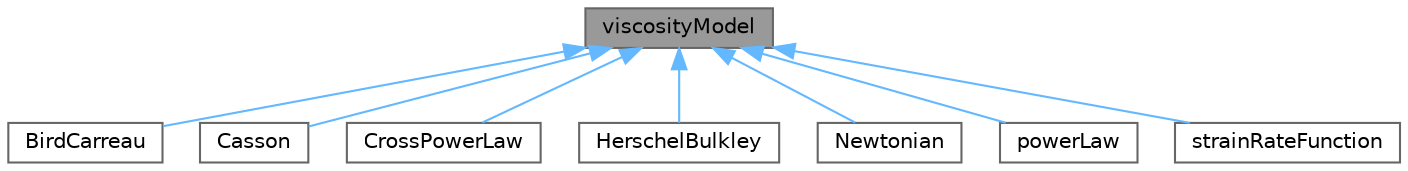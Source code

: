 digraph "viscosityModel"
{
 // LATEX_PDF_SIZE
  bgcolor="transparent";
  edge [fontname=Helvetica,fontsize=10,labelfontname=Helvetica,labelfontsize=10];
  node [fontname=Helvetica,fontsize=10,shape=box,height=0.2,width=0.4];
  Node1 [id="Node000001",label="viscosityModel",height=0.2,width=0.4,color="gray40", fillcolor="grey60", style="filled", fontcolor="black",tooltip="An abstract base class for incompressible viscosityModels."];
  Node1 -> Node2 [id="edge1_Node000001_Node000002",dir="back",color="steelblue1",style="solid",tooltip=" "];
  Node2 [id="Node000002",label="BirdCarreau",height=0.2,width=0.4,color="gray40", fillcolor="white", style="filled",URL="$classFoam_1_1viscosityModels_1_1BirdCarreau.html",tooltip="An incompressible Bird-Carreau non-Newtonian viscosity model."];
  Node1 -> Node3 [id="edge2_Node000001_Node000003",dir="back",color="steelblue1",style="solid",tooltip=" "];
  Node3 [id="Node000003",label="Casson",height=0.2,width=0.4,color="gray40", fillcolor="white", style="filled",URL="$classFoam_1_1viscosityModels_1_1Casson.html",tooltip="An incompressible Casson non-Newtonian viscosity model."];
  Node1 -> Node4 [id="edge3_Node000001_Node000004",dir="back",color="steelblue1",style="solid",tooltip=" "];
  Node4 [id="Node000004",label="CrossPowerLaw",height=0.2,width=0.4,color="gray40", fillcolor="white", style="filled",URL="$classFoam_1_1viscosityModels_1_1CrossPowerLaw.html",tooltip="An incompressible Cross-Power law non-Newtonian viscosity model."];
  Node1 -> Node5 [id="edge4_Node000001_Node000005",dir="back",color="steelblue1",style="solid",tooltip=" "];
  Node5 [id="Node000005",label="HerschelBulkley",height=0.2,width=0.4,color="gray40", fillcolor="white", style="filled",URL="$classFoam_1_1viscosityModels_1_1HerschelBulkley.html",tooltip="Herschel-Bulkley non-Newtonian viscosity model."];
  Node1 -> Node6 [id="edge5_Node000001_Node000006",dir="back",color="steelblue1",style="solid",tooltip=" "];
  Node6 [id="Node000006",label="Newtonian",height=0.2,width=0.4,color="gray40", fillcolor="white", style="filled",URL="$classFoam_1_1viscosityModels_1_1Newtonian.html",tooltip="An incompressible Newtonian viscosity model."];
  Node1 -> Node7 [id="edge6_Node000001_Node000007",dir="back",color="steelblue1",style="solid",tooltip=" "];
  Node7 [id="Node000007",label="powerLaw",height=0.2,width=0.4,color="gray40", fillcolor="white", style="filled",URL="$classFoam_1_1viscosityModels_1_1powerLaw.html",tooltip="Standard power-law non-Newtonian viscosity model."];
  Node1 -> Node8 [id="edge7_Node000001_Node000008",dir="back",color="steelblue1",style="solid",tooltip=" "];
  Node8 [id="Node000008",label="strainRateFunction",height=0.2,width=0.4,color="gray40", fillcolor="white", style="filled",URL="$classFoam_1_1viscosityModels_1_1strainRateFunction.html",tooltip="Run-time selected strain-rate function non-Newtonian viscosity model."];
}
